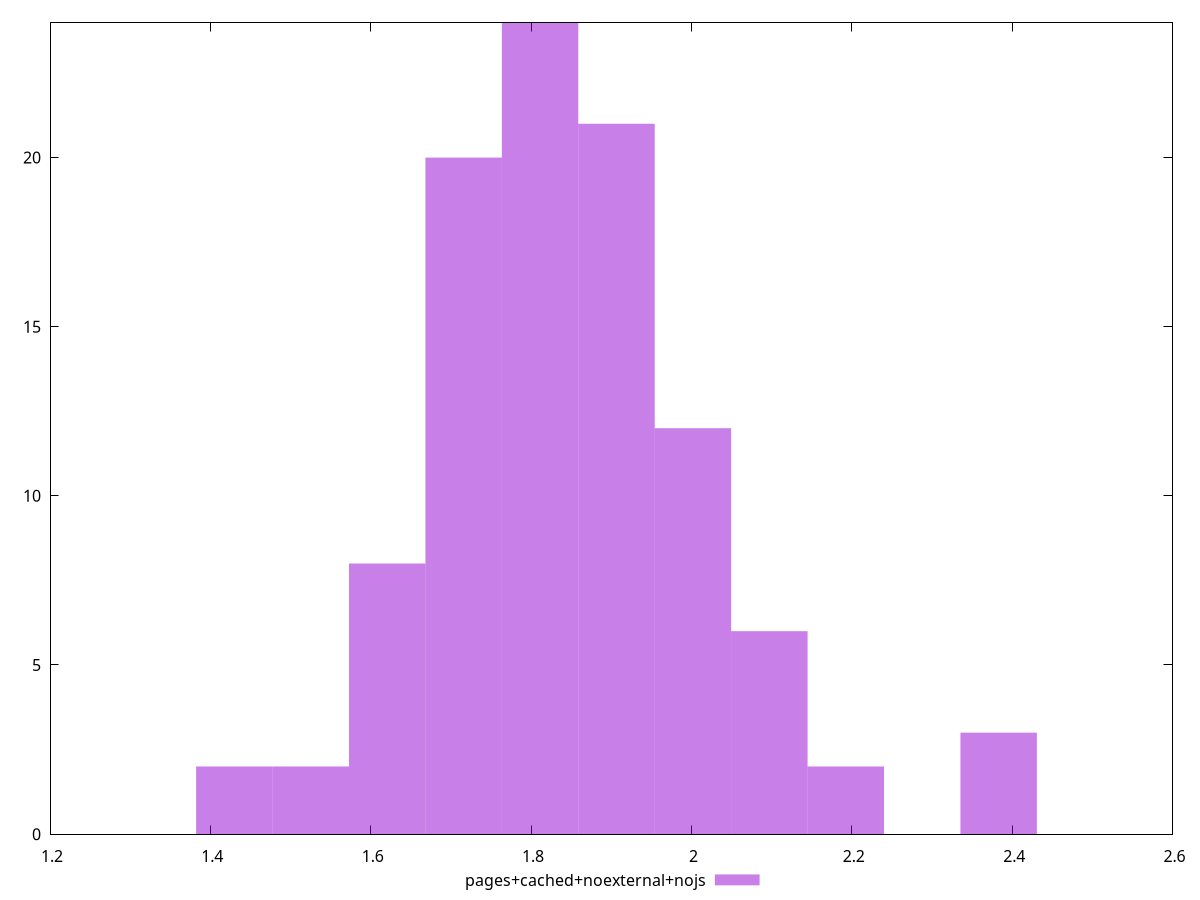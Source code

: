 $_pagesCachedNoexternalNojs <<EOF
1.5252386271323195 2
1.4299112129365494 2
1.7158934555238594 20
2.0018756981111694 12
1.8112208697196295 24
2.192530526502709 2
1.9065482839153993 21
2.0972031123069392 6
1.6205660413280896 8
2.383185354894249 3
EOF
set key outside below
set terminal pngcairo
set output "report_00004_2020-11-02T20-21-41.718Z/server-response-time/pages+cached+noexternal+nojs//raw_hist.png"
set yrange [0:24]
set boxwidth 0.09532741419576997
set style fill transparent solid 0.5 noborder
plot $_pagesCachedNoexternalNojs title "pages+cached+noexternal+nojs" with boxes ,